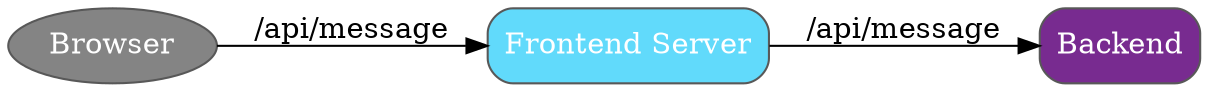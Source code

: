 strict digraph {
    rankdir=LR;
    splines="line";
    browser [label="Browser" shape="ellipse" color="#585858" style="filled" fillcolor="#848484" fontcolor="white"]
    frontend [label="Frontend Server" shape="polygon" color="#585858" style="rounded,filled" fillcolor="#61dafb" fontcolor="white"]
    backend [label="Backend" shape="polygon" color="#585858" style="rounded,filled" fillcolor="#782b90" fontcolor="white"]
    browser -> frontend [label="/api/message"]
    frontend -> backend [label="/api/message"]
}

